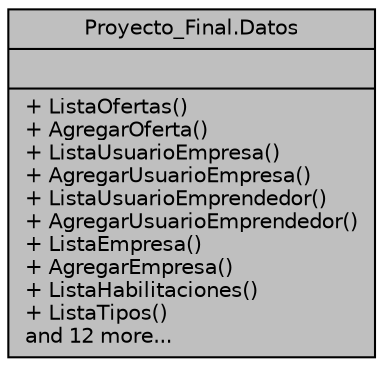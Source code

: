 digraph "Proyecto_Final.Datos"
{
 // INTERACTIVE_SVG=YES
 // LATEX_PDF_SIZE
  edge [fontname="Helvetica",fontsize="10",labelfontname="Helvetica",labelfontsize="10"];
  node [fontname="Helvetica",fontsize="10",shape=record];
  Node1 [label="{Proyecto_Final.Datos\n||+ ListaOfertas()\l+ AgregarOferta()\l+ ListaUsuarioEmpresa()\l+ AgregarUsuarioEmpresa()\l+ ListaUsuarioEmprendedor()\l+ AgregarUsuarioEmprendedor()\l+ ListaEmpresa()\l+ AgregarEmpresa()\l+ ListaHabilitaciones()\l+ ListaTipos()\land 12 more...\l}",height=0.2,width=0.4,color="black", fillcolor="grey75", style="filled", fontcolor="black",tooltip="Esta clase tiene como función almacenar datos de distintas clases y revisar que los datos ingresados ..."];
}
